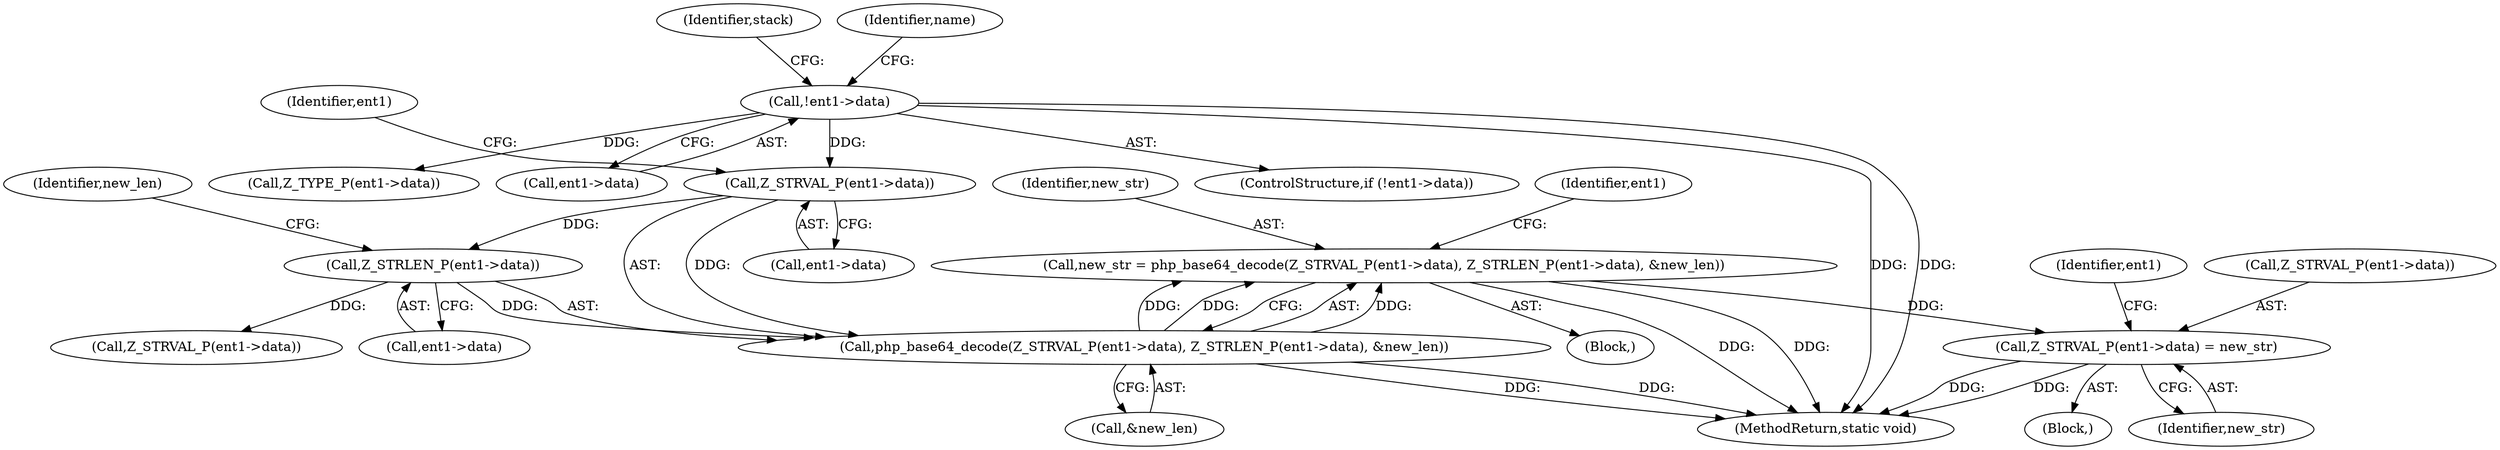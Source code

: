 digraph "0_php-src_a14fdb9746262549bbbb96abb87338bacd147e1b?w=1_0@pointer" {
"1000244" [label="(Call,Z_STRVAL_P(ent1->data) = new_str)"];
"1000223" [label="(Call,new_str = php_base64_decode(Z_STRVAL_P(ent1->data), Z_STRLEN_P(ent1->data), &new_len))"];
"1000225" [label="(Call,php_base64_decode(Z_STRVAL_P(ent1->data), Z_STRLEN_P(ent1->data), &new_len))"];
"1000226" [label="(Call,Z_STRVAL_P(ent1->data))"];
"1000186" [label="(Call,!ent1->data)"];
"1000230" [label="(Call,Z_STRLEN_P(ent1->data))"];
"1000224" [label="(Identifier,new_str)"];
"1000243" [label="(Block,)"];
"1000186" [label="(Call,!ent1->data)"];
"1000232" [label="(Identifier,ent1)"];
"1000223" [label="(Call,new_str = php_base64_decode(Z_STRVAL_P(ent1->data), Z_STRLEN_P(ent1->data), &new_len))"];
"1000194" [label="(Identifier,stack)"];
"1000215" [label="(Identifier,name)"];
"1000249" [label="(Identifier,new_str)"];
"1000225" [label="(Call,php_base64_decode(Z_STRVAL_P(ent1->data), Z_STRLEN_P(ent1->data), &new_len))"];
"1000264" [label="(Call,Z_TYPE_P(ent1->data))"];
"1000230" [label="(Call,Z_STRLEN_P(ent1->data))"];
"1000245" [label="(Call,Z_STRVAL_P(ent1->data))"];
"1000237" [label="(Call,Z_STRVAL_P(ent1->data))"];
"1000217" [label="(Block,)"];
"1000187" [label="(Call,ent1->data)"];
"1000235" [label="(Identifier,new_len)"];
"1000580" [label="(MethodReturn,static void)"];
"1000244" [label="(Call,Z_STRVAL_P(ent1->data) = new_str)"];
"1000253" [label="(Identifier,ent1)"];
"1000226" [label="(Call,Z_STRVAL_P(ent1->data))"];
"1000231" [label="(Call,ent1->data)"];
"1000234" [label="(Call,&new_len)"];
"1000185" [label="(ControlStructure,if (!ent1->data))"];
"1000239" [label="(Identifier,ent1)"];
"1000227" [label="(Call,ent1->data)"];
"1000244" -> "1000243"  [label="AST: "];
"1000244" -> "1000249"  [label="CFG: "];
"1000245" -> "1000244"  [label="AST: "];
"1000249" -> "1000244"  [label="AST: "];
"1000253" -> "1000244"  [label="CFG: "];
"1000244" -> "1000580"  [label="DDG: "];
"1000244" -> "1000580"  [label="DDG: "];
"1000223" -> "1000244"  [label="DDG: "];
"1000223" -> "1000217"  [label="AST: "];
"1000223" -> "1000225"  [label="CFG: "];
"1000224" -> "1000223"  [label="AST: "];
"1000225" -> "1000223"  [label="AST: "];
"1000239" -> "1000223"  [label="CFG: "];
"1000223" -> "1000580"  [label="DDG: "];
"1000223" -> "1000580"  [label="DDG: "];
"1000225" -> "1000223"  [label="DDG: "];
"1000225" -> "1000223"  [label="DDG: "];
"1000225" -> "1000223"  [label="DDG: "];
"1000225" -> "1000234"  [label="CFG: "];
"1000226" -> "1000225"  [label="AST: "];
"1000230" -> "1000225"  [label="AST: "];
"1000234" -> "1000225"  [label="AST: "];
"1000225" -> "1000580"  [label="DDG: "];
"1000225" -> "1000580"  [label="DDG: "];
"1000226" -> "1000225"  [label="DDG: "];
"1000230" -> "1000225"  [label="DDG: "];
"1000226" -> "1000227"  [label="CFG: "];
"1000227" -> "1000226"  [label="AST: "];
"1000232" -> "1000226"  [label="CFG: "];
"1000186" -> "1000226"  [label="DDG: "];
"1000226" -> "1000230"  [label="DDG: "];
"1000186" -> "1000185"  [label="AST: "];
"1000186" -> "1000187"  [label="CFG: "];
"1000187" -> "1000186"  [label="AST: "];
"1000194" -> "1000186"  [label="CFG: "];
"1000215" -> "1000186"  [label="CFG: "];
"1000186" -> "1000580"  [label="DDG: "];
"1000186" -> "1000580"  [label="DDG: "];
"1000186" -> "1000264"  [label="DDG: "];
"1000230" -> "1000231"  [label="CFG: "];
"1000231" -> "1000230"  [label="AST: "];
"1000235" -> "1000230"  [label="CFG: "];
"1000230" -> "1000237"  [label="DDG: "];
}
